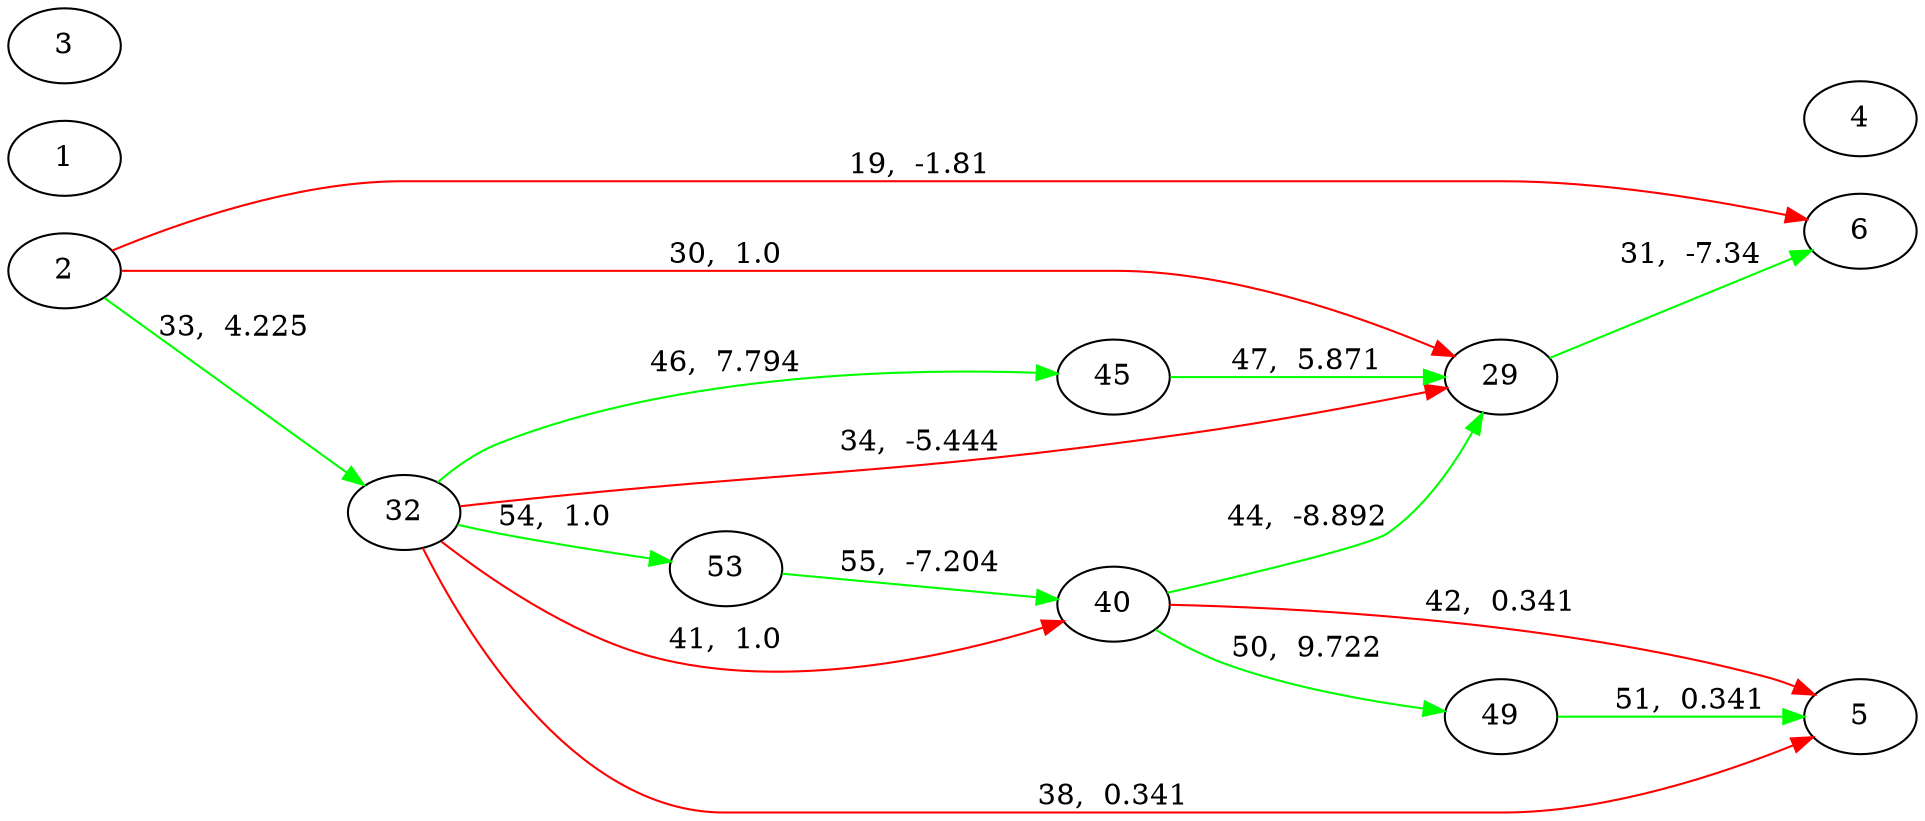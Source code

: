 digraph {
	rankdir=LR;
	2->6[color=red,label="19,  -1.81",penwidth=1.0];
	2->29[color=red,label="30,  1.0",penwidth=1.0];
	2->32[color=green,label="33,  4.225",penwidth=1.0];
	{rank=same; 1, 2, 3}
	32->29[color=red,label="34,  -5.444",penwidth=1.0];
	32->5[color=red,label="38,  0.341",penwidth=1.0];
	32->40[color=red,label="41,  1.0",penwidth=1.0];
	32->45[color=green,label="46,  7.794",penwidth=1.0];
	32->53[color=green,label="54,  1.0",penwidth=1.0];
	{rank=same; 32}
	53->40[color=green,label="55,  -7.204",penwidth=1.0];
	{rank=same; 53}
	40->5[color=red,label="42,  0.341",penwidth=1.0];
	40->29[color=green,label="44,  -8.892",penwidth=1.0];
	40->49[color=green,label="50,  9.722",penwidth=1.0];
	45->29[color=green,label="47,  5.871",penwidth=1.0];
	{rank=same; 40, 45}
	29->6[color=green,label="31,  -7.34",penwidth=1.0];
	49->5[color=green,label="51,  0.341",penwidth=1.0];
	{rank=same; 29, 49}
	{rank=same; 4, 5, 6}
}